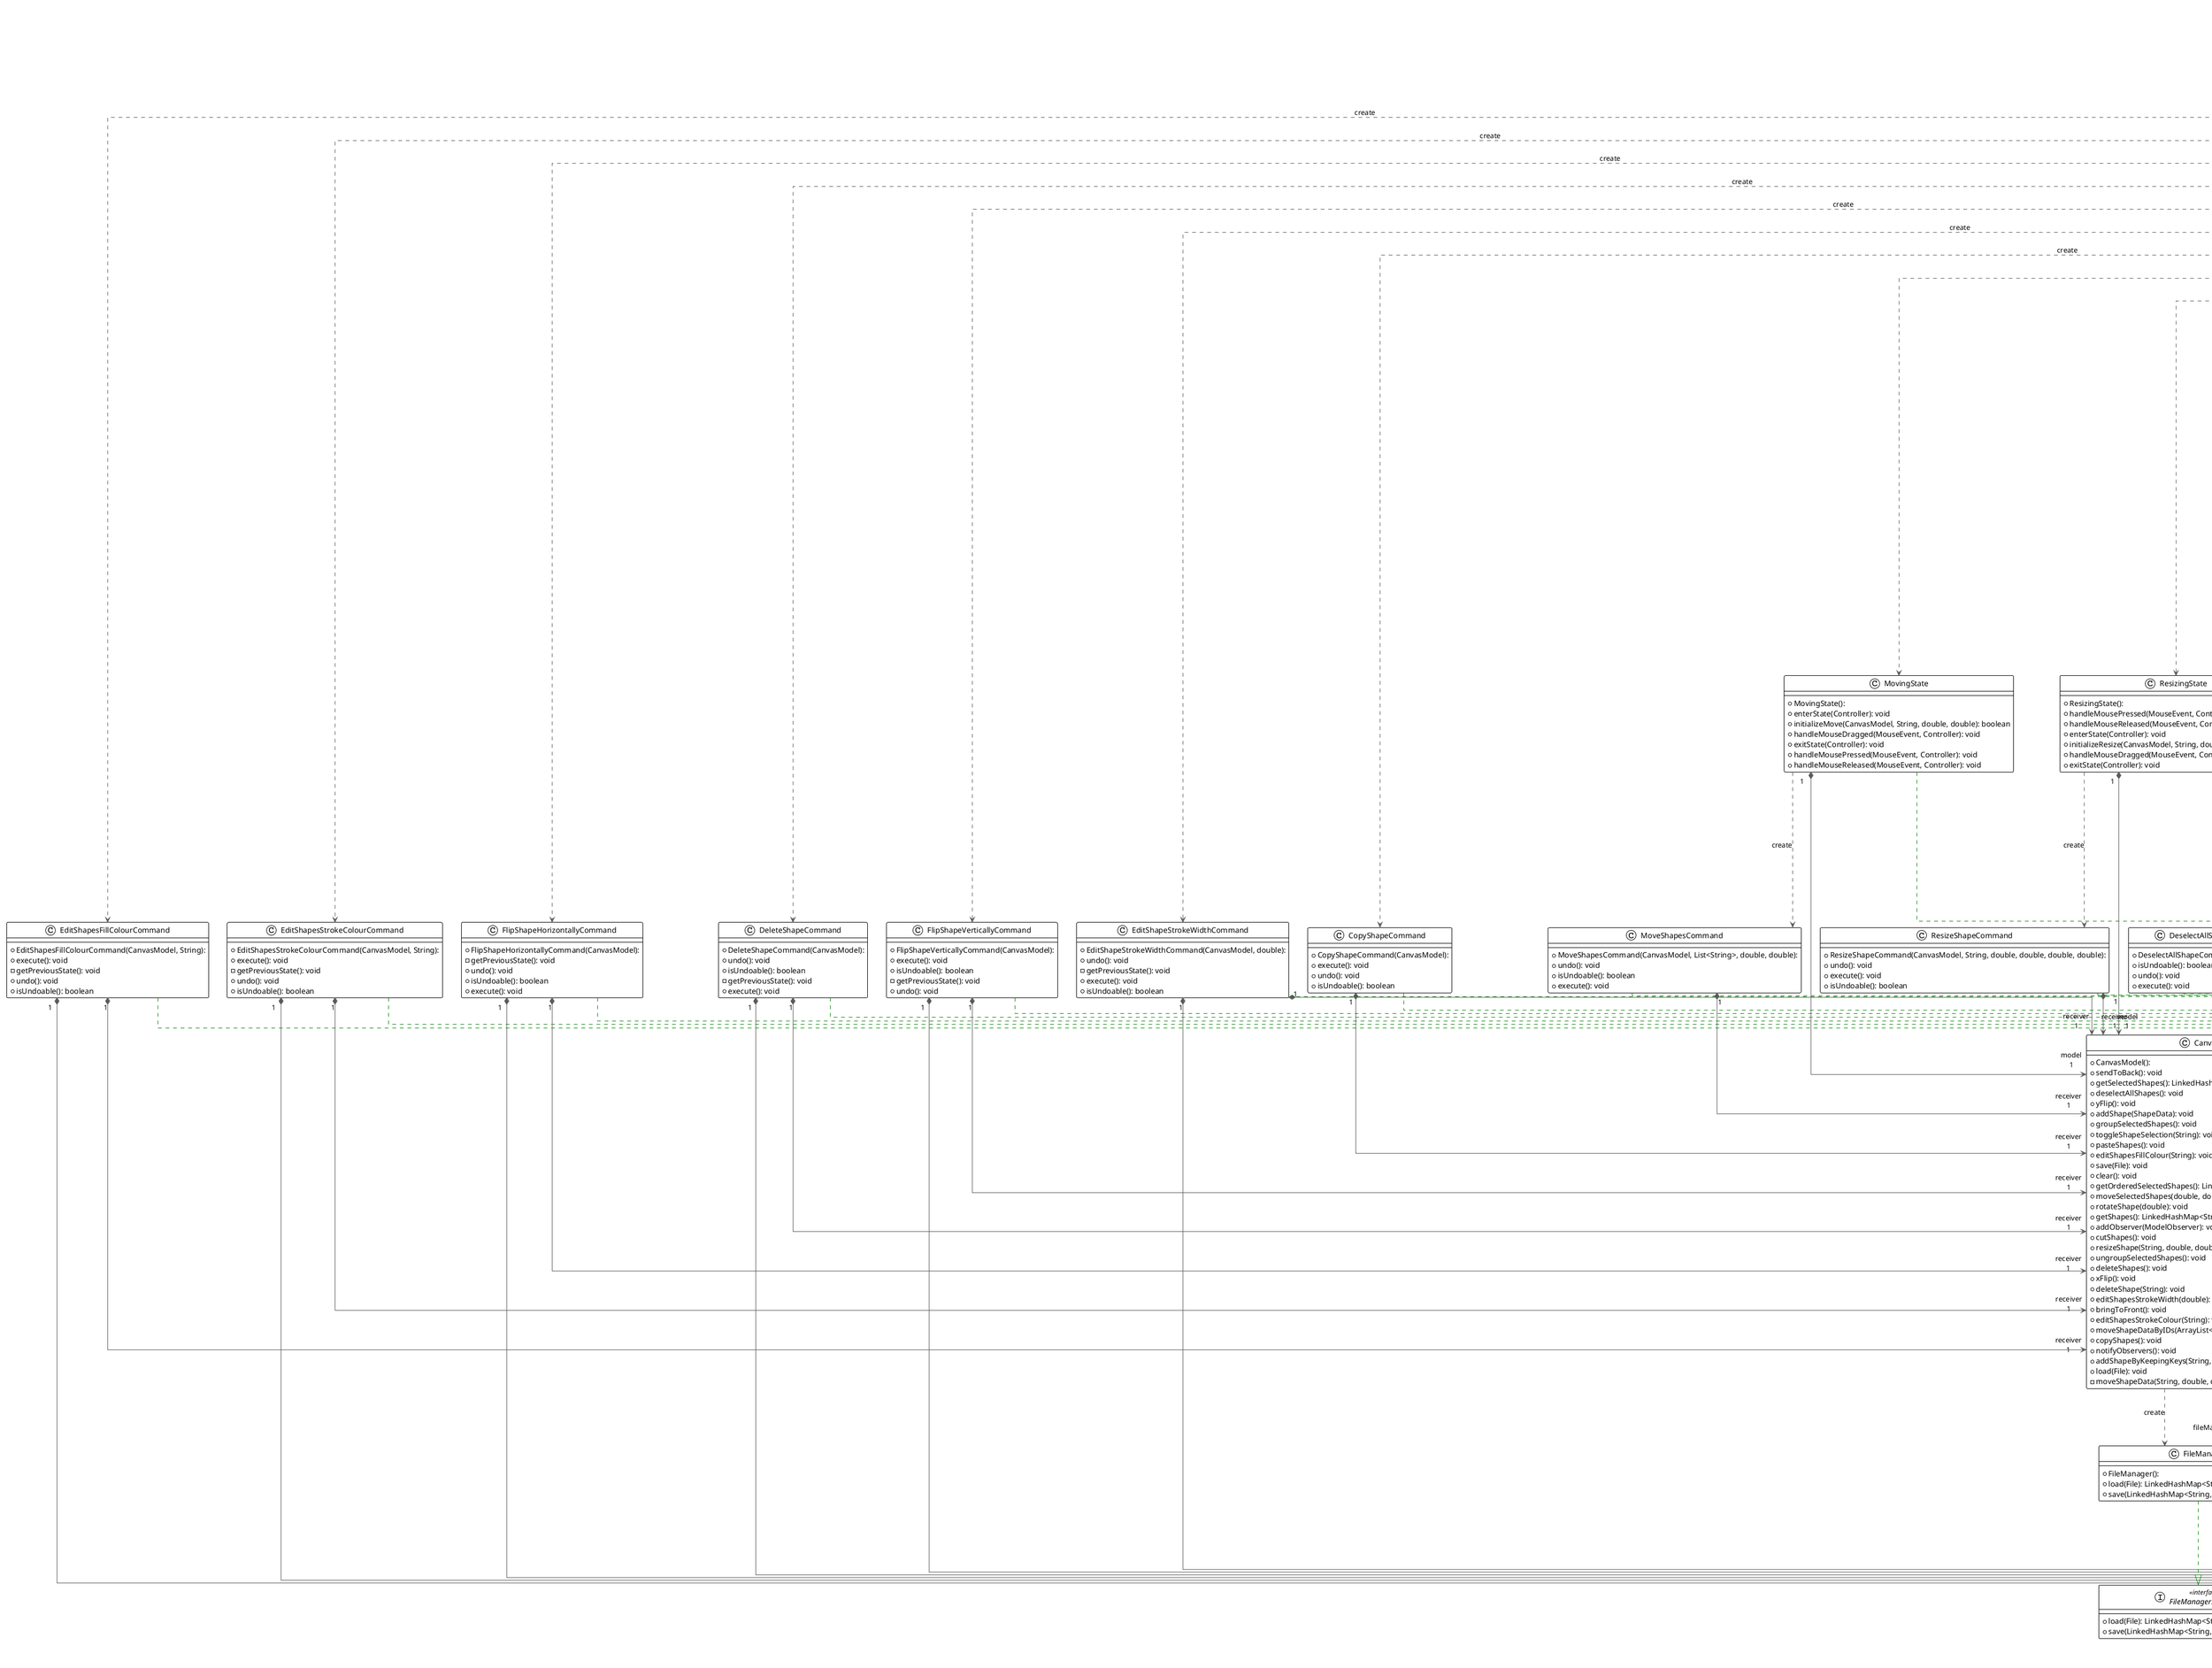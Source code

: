 @startuml

!theme plain
top to bottom direction
skinparam linetype ortho

class AddShapeCommand {
  + AddShapeCommand(CanvasModel, ShapeData):
  - getPreviousState(): void
  + execute(): void
  + isUndoable(): boolean
  + undo(): void
}
class BringToFrontCommand {
  + BringToFrontCommand(CanvasModel):
  - getPreviousState(): void
  + execute(): void
  + isUndoable(): boolean
  + undo(): void
}
class CanvasModel {
  + CanvasModel():
  + sendToBack(): void
  + getSelectedShapes(): LinkedHashMap<String, ShapeData>
  + deselectAllShapes(): void
  + yFlip(): void
  + addShape(ShapeData): void
  + groupSelectedShapes(): void
  + toggleShapeSelection(String): void
  + pasteShapes(): void
  + editShapesFillColour(String): void
  + save(File): void
  + clear(): void
  + getOrderedSelectedShapes(): LinkedHashMap<String, ShapeData>
  + moveSelectedShapes(double, double): void
  + rotateShape(double): void
  + getShapes(): LinkedHashMap<String, ShapeData>
  + addObserver(ModelObserver): void
  + cutShapes(): void
  + resizeShape(String, double, double): void
  + ungroupSelectedShapes(): void
  + deleteShapes(): void
  + xFlip(): void
  + deleteShape(String): void
  + editShapesStrokeWidth(double): void
  + bringToFront(): void
  + editShapesStrokeColour(String): void
  + moveShapeDataByIDs(ArrayList<String>, double, double): void
  + copyShapes(): void
  + notifyObservers(): void
  + addShapeByKeepingKeys(String, ShapeData): void
  + load(File): void
  - moveShapeData(String, double, double): void
}
interface CanvasModelInterface << interface >> {
  + clear(): void
  + addObserver(ModelObserver): void
  + notifyObservers(): void
  + save(File): void
  + addShape(ShapeData): void
  + deleteShapes(): void
  + load(File): void
}
class CanvasView {
  + CanvasView(Pane, StackPane, ScrollPane, Canvas):
  - getPolygonAlertPane(): Pane
  + clear(): void
  + updatePreviewShapeGeometry(double, double, double, double): void
  + updateResizeHandle(Node): void
  + setCanvasScrollableAndResizable(TextField, TextField, ToggleButton): void
  + drawAllFromScratch(LinkedHashMap<String, Node>): void
  + insertPolygonAlertPane(Pane, AnchorPane): void
  + getResizeHandle(): Rectangle
  + stylePreviewShape(): void
  + erase(Node): void
  + createPolygonAlertPane(Button): Pane
  + removePolygonAlertPane(Pane, AnchorPane): void
  + setPreviewShape(Shape): void
  + zoomListener(ObservableValue<Number>, Number, Number): void
  + drawGrid(): void
  - bindTextFieldToCanvasSize(TextField, TextField, ToggleButton): void
  + setUnselectedState(Node): void
  + setPolygonVerticesPreview(double, double): void
  + setGridSize(double): void
  + rotatePreview(double): void
  - setCanvasClippable(): void
  + draw(Node): void
  + paintPreview(): void
  + erasePolygonVerticesPreview(): void
  + deletePreview(): void
  + clearGrid(): void
  + setSelectedEffect(Node): void
  + isPreviewShapeNotNull(): boolean
}
interface CanvasViewInterface << interface >> {
  + draw(Node): void
  + drawAllFromScratch(LinkedHashMap<String, Node>): void
  + clear(): void
  + erase(Node): void
}
class CircularSlider {
  + CircularSlider():
  - setupUI(): void
  + getAngle(): double
  + onThumbMouseDraggedProperty(): ObjectProperty<EventHandler<MouseEvent>>
  + setAngle(double): void
  + angleProperty(): DoubleProperty
  + setOnThumbMouseReleased(EventHandler<MouseEvent>): void
  + onThumbMouseReleasedProperty(): ObjectProperty<EventHandler<MouseEvent>>
  - setupEvents(): void
  - updateThumbPosition(): void
  - handleMouseDragInternal(MouseEvent): void
  # layoutChildren(): void
  + getOnThumbMouseReleased(): EventHandler<MouseEvent>
  + getOnThumbMouseDragged(): EventHandler<MouseEvent>
  - updateAngle(double, double): void
  + setOnThumbMouseDragged(EventHandler<MouseEvent>): void
}
interface Command << interface >> {
  + isUndoable(): boolean
  + execute(): void
  + undo(): void
}
class CommandManager {
  + CommandManager():
  + executeCommand(Command): void
  + clear(): void
  + isUndoStackEmpty(): boolean
  + undo(): void
}
class Controller {
  + Controller():
  + onEllipseButtonSelected(ActionEvent): void
  - onRotationSliderMouseReleased(MouseEvent): void
  + onSendToBackAction(ActionEvent): void
  + onCloseButtonAction(ActionEvent): void
  + setOnMouseDragged(MouseEvent): void
  + onPasteButtonAction(ActionEvent): void
  + onFlipHorizontallyAction(ActionEvent): void
  + setOnMouseReleased(MouseEvent): void
  + update(): void
  + onSaveFileButtonAction(ActionEvent): void
  + onOpenFileButtonAction(ActionEvent): void
  + onEraseShapeButtonAction(ActionEvent): void
  + onCopyShapeButtonAction(ActionEvent): void
  + initialize(): void
  + onSelectToEditButtonSelected(ActionEvent): void
  + onFillColorToChangePickerAction(ActionEvent): void
  + onBringToFrontAction(ActionEvent): void
  + onLineButtonSelected(ActionEvent): void
  + onStrokeColorToChangePickerAction(ActionEvent): void
  - setupListeners(): void
  - initializeStates(): void
  + onToggleGridButtonAction(ActionEvent): void
  + addFocusListener(): void
  + onSelectToolButtonSelected(ActionEvent): void
  + onCutShapeButtonAction(ActionEvent): void
  + onUndoButtonAction(ActionEvent): void
  + onGroupButtonAction(ActionEvent): void
  + onRectangleButtonSelected(ActionEvent): void
  + onUngroupButtonAction(ActionEvent): void
  + onMinimizeButtonAction(ActionEvent): void
  - deselectOtherShapeTools(ToggleButton): void
  + onNewCanvasButtonAction(ActionEvent): void
  - toWebColor(Color): String
  + onPolygonButtonSelected(ActionEvent): void
  - onRotationSliderMouseDragged(MouseEvent): void
  + onFlipVerticallyAction(ActionEvent): void
  - onTitleBarPressed(MouseEvent): void
  + onWriteTextButtonAction(ActionEvent): void
  - onTitleBarDragged(MouseEvent): void
}
class CopyShapeCommand {
  + CopyShapeCommand(CanvasModel):
  + execute(): void
  + undo(): void
  + isUndoable(): boolean
}
class CutShapeCommand {
  + CutShapeCommand(CanvasModel):
  + isUndoable(): boolean
  - getPreviousState(): void
  + undo(): void
  + execute(): void
}
class DeleteShapeCommand {
  + DeleteShapeCommand(CanvasModel):
  + undo(): void
  + isUndoable(): boolean
  - getPreviousState(): void
  + execute(): void
}
class DeselectAllShapeCommand {
  + DeselectAllShapeCommand(CanvasModel):
  + isUndoable(): boolean
  + undo(): void
  + execute(): void
}
class EditShapeStrokeWidthCommand {
  + EditShapeStrokeWidthCommand(CanvasModel, double):
  + undo(): void
  - getPreviousState(): void
  + execute(): void
  + isUndoable(): boolean
}
class EditShapesFillColourCommand {
  + EditShapesFillColourCommand(CanvasModel, String):
  + execute(): void
  - getPreviousState(): void
  + undo(): void
  + isUndoable(): boolean
}
class EditShapesStrokeColourCommand {
  + EditShapesStrokeColourCommand(CanvasModel, String):
  + execute(): void
  - getPreviousState(): void
  + undo(): void
  + isUndoable(): boolean
}
class EllipseAdapter {
  + EllipseAdapter():
  + toFXShape(ShapeData): Shape
}
class EllipseData {
  + EllipseData():
  + resize(double, double): void
}
class EllipseDataFactory {
  + EllipseDataFactory():
  + createShapeData(ArrayList<Double>, String, String, double, double): ShapeData
}
class FileManager {
  + FileManager():
  + load(File): LinkedHashMap<String, ShapeData>
  + save(LinkedHashMap<String, ShapeData>, File): void
}
interface FileManagerInterface << interface >> {
  + load(File): LinkedHashMap<String, ShapeData>
  + save(LinkedHashMap<String, ShapeData>, File): void
}
class FlipShapeHorizontallyCommand {
  + FlipShapeHorizontallyCommand(CanvasModel):
  - getPreviousState(): void
  + undo(): void
  + isUndoable(): boolean
  + execute(): void
}
class FlipShapeVerticallyCommand {
  + FlipShapeVerticallyCommand(CanvasModel):
  + execute(): void
  + isUndoable(): boolean
  - getPreviousState(): void
  + undo(): void
}
class GroupShapesCommand {
  + GroupShapesCommand(CanvasModel):
  + undo(): void
  + execute(): void
  + isUndoable(): boolean
}
class GroupedShapesAdapter {
  + GroupedShapesAdapter(ShapeConverter):
  + toFXShape(ShapeData): Group
}
class GroupedShapesData {
  + GroupedShapesData():
  + add(ShapeData): void
  + remove(ShapeData): void
  + clone(): ShapeData
  + resize(double, double): void
}
class Highlighter {
  + Highlighter():
  + unhighlightShape(Node): void
  + highlightShape(Node): void
}
class IdleState {
  + IdleState():
  + handleMousePressed(MouseEvent, Controller): void
  + handleMouseDragged(MouseEvent, Controller): void
  + exitState(Controller): void
  + enterState(Controller): void
  + handleMouseReleased(MouseEvent, Controller): void
}
class LineAdapter {
  + LineAdapter():
  + toFXShape(ShapeData): Shape
}
class LineData {
  + LineData():
  + resize(double, double): void
}
class LineDataFactory {
  + LineDataFactory():
  + createShapeData(ArrayList<Double>, String, String, double, double): ShapeData
}
class MainApplication {
  + MainApplication():
  + main(String[]): void
  + start(Stage): void
}
interface ModelObserver << interface >> {
  + update(): void
}
class MoveShapesCommand {
  + MoveShapesCommand(CanvasModel, List<String>, double, double):
  + undo(): void
  + isUndoable(): boolean
  + execute(): void
}
class MovingState {
  + MovingState():
  + enterState(Controller): void
  + initializeMove(CanvasModel, String, double, double): boolean
  + handleMouseDragged(MouseEvent, Controller): void
  + exitState(Controller): void
  + handleMousePressed(MouseEvent, Controller): void
  + handleMouseReleased(MouseEvent, Controller): void
}
class PasteShapeCommand {
  + PasteShapeCommand(CanvasModel):
  - getPreviousState(): void
  + isUndoable(): boolean
  + execute(): void
  + undo(): void
}
class PolygonAdapter {
  + PolygonAdapter():
  + toFXShape(ShapeData): Shape
}
class PolygonData {
  + PolygonData():
  + resize(double, double): void
  + clone(): ShapeData
}
class PolygonDataFactory {
  + PolygonDataFactory():
  + createShapeData(ArrayList<Double>, String, String, double, double): ShapeData
}
class PolygonDrawingState {
  + PolygonDrawingState(Controller):
  + handleMouseReleased(MouseEvent, Controller): void
  + enterState(Controller): void
  + handleMousePressed(MouseEvent, Controller): void
  + confirmPolygon(Event): void
  + exitState(Controller): void
  + handleMouseDragged(MouseEvent, Controller): void
}
class RectangleAdapter {
  + RectangleAdapter():
  + toFXShape(ShapeData): Shape
}
class RectangleData {
  + RectangleData():
  + resize(double, double): void
}
class RectangleDataFactory {
  + RectangleDataFactory():
  + createShapeData(ArrayList<Double>, String, String, double, double): ShapeData
}
class RegularDrawingState {
  + RegularDrawingState():
  + handleMousePressed(MouseEvent, Controller): void
  + handleMouseDragged(MouseEvent, Controller): void
  + exitState(Controller): void
  + handleMouseReleased(MouseEvent, Controller): void
  + enterState(Controller): void
}
class ResizeShapeCommand {
  + ResizeShapeCommand(CanvasModel, String, double, double, double, double):
  + undo(): void
  + execute(): void
  + isUndoable(): boolean
}
class ResizingState {
  + ResizingState():
  + handleMousePressed(MouseEvent, Controller): void
  + handleMouseReleased(MouseEvent, Controller): void
  + enterState(Controller): void
  + initializeResize(CanvasModel, String, double, double): boolean
  + handleMouseDragged(MouseEvent, Controller): void
  + exitState(Controller): void
}
class RotateShapeCommand {
  + RotateShapeCommand(CanvasModel, double):
  - getPreviousState(): void
  + isUndoable(): boolean
  + execute(): void
  + undo(): void
}
class SelectShapeCommand {
  + SelectShapeCommand(CanvasModel, String):
  + undo(): void
  + execute(): void
  + isUndoable(): boolean
}
class SelectionPropertyObserver {
  + SelectionPropertyObserver(CanvasModel, Node[]):
  + update(): void
}
class SelectionState {
  + SelectionState():
  + handleMouseDragged(MouseEvent, Controller): void
  + handleMousePressed(MouseEvent, Controller): void
  + exitState(Controller): void
  + handleMouseReleased(MouseEvent, Controller): void
  + enterState(Controller): void
}
class SendToBackCommand {
  + SendToBackCommand(CanvasModel):
  + execute(): void
  + undo(): void
  - getPreviousState(): void
  + isUndoable(): boolean
}
interface ShapeAdapterInterface << interface >> {
  + toFXShape(ShapeData): Node
}
class ShapeConverter {
  + ShapeConverter():
  + convert(ShapeData): Node
}
class ShapeData {
  + ShapeData():
  + add(ShapeData): void
  + clone(): ShapeData
  + remove(ShapeData): void
  + isXFlipped(): boolean
  + resize(double, double): void
  + isYFlipped(): boolean
  + isSelected(): boolean
}
interface ShapeDataFactory << interface >> {
  + createShapeData(ArrayList<Double>, String, String, double, double): ShapeData
}
class ShapesClipboard {
  + ShapesClipboard():
  + copyToClipboard(HashMap<String, ShapeData>): void
  + getPasteOffset(): double
  + getClipboard(): ArrayList<ShapeData>
}
interface State << interface >> {
  + exitState(Controller): void
  + handleMousePressed(MouseEvent, Controller): void
  + handleMouseReleased(MouseEvent, Controller): void
  + enterState(Controller): void
  + handleMouseDragged(MouseEvent, Controller): void
}
class TextAdapter {
  + TextAdapter():
  + toFXShape(ShapeData): Shape
}
class TextData {
  + TextData():
  + resize(double, double): void

}
class TextDataFactory {
  + TextDataFactory():
  + createShapeData(double, double, String, String, double, String, String, double, double): ShapeData
  + createShapeData(ArrayList<Double>, String, String, double, double): ShapeData
}
class TextDrawingState {
  + TextDrawingState():
  - finalizeTextInput(Controller, boolean): void
  + handleMousePressed(MouseEvent, Controller): void
  + handleMouseReleased(MouseEvent, Controller): void
  - cancelTextInput(Controller): void
  + enterState(Controller): void
  + handleMouseDragged(MouseEvent, Controller): void
  + exitState(Controller): void
}
class UngroupShapesCommand {
  + UngroupShapesCommand(CanvasModel):
  + undo(): void
  + isUndoable(): boolean
  + execute(): void
}

AddShapeCommand               "1" *-[#595959,plain]-> "receiver\n1" CanvasModel
AddShapeCommand                -[#008200,dashed]-^  Command
AddShapeCommand               "1" *-[#595959,plain]-> "previousState\n*" ShapeData
BringToFrontCommand           "1" *-[#595959,plain]-> "receiver\n1" CanvasModel
BringToFrontCommand            -[#008200,dashed]-^  Command
BringToFrontCommand           "1" *-[#595959,plain]-> "previousState\n*" ShapeData
CanvasModel                    -[#008200,dashed]-^  CanvasModelInterface
CanvasModel                    -[#595959,dashed]->  FileManager                   : "«create»"
CanvasModel                   "1" *-[#595959,plain]-> "fileManager\n1" FileManager
CanvasModel                    -[#595959,dashed]->  GroupedShapesData             : "«create»"
CanvasModel                   "1" *-[#595959,plain]-> "observers\n*" ModelObserver
CanvasModel                   "1" *-[#595959,plain]-> "shapes\n*" ShapeData
CanvasModel                   "1" *-[#595959,plain]-> "shapesClipboard\n1" ShapesClipboard
CanvasModel                    -[#595959,dashed]->  ShapesClipboard               : "«create»"
CanvasView                     -[#008200,dashed]-^  CanvasViewInterface
Controller                     -[#595959,dashed]->  BringToFrontCommand           : "«create»"
Controller                    "1" *-[#595959,plain]-> "canvasModel\n1" CanvasModel
Controller                     -[#595959,dashed]->  CanvasModel                   : "«create»"
Controller                     -[#595959,dashed]->  CanvasView                    : "«create»"
Controller                    "1" *-[#595959,plain]-> "canvasView\n1" CanvasView
Controller                    "1" *-[#595959,plain]-> "rotationSlider\n1" CircularSlider
Controller                     -[#595959,dashed]->  CommandManager                : "«create»"
Controller                    "1" *-[#595959,plain]-> "commandManager\n1" CommandManager
Controller                     -[#595959,dashed]->  CopyShapeCommand              : "«create»"
Controller                     -[#595959,dashed]->  CutShapeCommand               : "«create»"
Controller                     -[#595959,dashed]->  DeleteShapeCommand            : "«create»"
Controller                     -[#595959,dashed]->  EditShapeStrokeWidthCommand   : "«create»"
Controller                     -[#595959,dashed]->  EditShapesFillColourCommand   : "«create»"
Controller                     -[#595959,dashed]->  EditShapesStrokeColourCommand : "«create»"
Controller                     -[#595959,dashed]->  EllipseDataFactory            : "«create»"
Controller                     -[#595959,dashed]->  FlipShapeHorizontallyCommand  : "«create»"
Controller                     -[#595959,dashed]->  FlipShapeVerticallyCommand    : "«create»"
Controller                     -[#595959,dashed]->  GroupShapesCommand            : "«create»"
Controller                     -[#595959,dashed]->  IdleState                     : "«create»"
Controller                     -[#595959,dashed]->  LineDataFactory               : "«create»"
Controller                     -[#008200,dashed]-^  ModelObserver
Controller                     -[#595959,dashed]->  MovingState                   : "«create»"
Controller                     -[#595959,dashed]->  PasteShapeCommand             : "«create»"
Controller                     -[#595959,dashed]->  PolygonDataFactory            : "«create»"
Controller                     -[#595959,dashed]->  PolygonDrawingState           : "«create»"
Controller                     -[#595959,dashed]->  RectangleDataFactory          : "«create»"
Controller                     -[#595959,dashed]->  RegularDrawingState           : "«create»"
Controller                     -[#595959,dashed]->  ResizingState                 : "«create»"
Controller                     -[#595959,dashed]->  RotateShapeCommand            : "«create»"
Controller                     -[#595959,dashed]->  SelectionPropertyObserver     : "«create»"
Controller                     -[#595959,dashed]->  SelectionState                : "«create»"
Controller                     -[#595959,dashed]->  SendToBackCommand             : "«create»"
Controller                     -[#595959,dashed]->  ShapeConverter                : "«create»"
Controller                    "1" *-[#595959,plain]-> "shapeConverter\n1" ShapeConverter
Controller                    "1" *-[#595959,plain]-> "factory\n1" ShapeDataFactory
Controller                    "1" *-[#595959,plain]-> "currentState\n1" State
Controller                     -[#595959,dashed]->  TextDataFactory               : "«create»"
Controller                     -[#595959,dashed]->  TextDrawingState              : "«create»"
Controller                     -[#595959,dashed]->  UngroupShapesCommand          : "«create»"
CopyShapeCommand              "1" *-[#595959,plain]-> "receiver\n1" CanvasModel
CopyShapeCommand               -[#008200,dashed]-^  Command
CutShapeCommand               "1" *-[#595959,plain]-> "receiver\n1" CanvasModel
CutShapeCommand                -[#008200,dashed]-^  Command
CutShapeCommand               "1" *-[#595959,plain]-> "previousState\n*" ShapeData
DeleteShapeCommand            "1" *-[#595959,plain]-> "receiver\n1" CanvasModel
DeleteShapeCommand             -[#008200,dashed]-^  Command
DeleteShapeCommand            "1" *-[#595959,plain]-> "previousState\n*" ShapeData
DeselectAllShapeCommand       "1" *-[#595959,plain]-> "receiver\n1" CanvasModel
DeselectAllShapeCommand        -[#008200,dashed]-^  Command
EditShapeStrokeWidthCommand   "1" *-[#595959,plain]-> "receiver\n1" CanvasModel
EditShapeStrokeWidthCommand    -[#008200,dashed]-^  Command
EditShapeStrokeWidthCommand   "1" *-[#595959,plain]-> "previousState\n*" ShapeData
EditShapesFillColourCommand   "1" *-[#595959,plain]-> "receiver\n1" CanvasModel
EditShapesFillColourCommand    -[#008200,dashed]-^  Command
EditShapesFillColourCommand   "1" *-[#595959,plain]-> "previousState\n*" ShapeData
EditShapesStrokeColourCommand "1" *-[#595959,plain]-> "receiver\n1" CanvasModel
EditShapesStrokeColourCommand  -[#008200,dashed]-^  Command
EditShapesStrokeColourCommand "1" *-[#595959,plain]-> "previousState\n*" ShapeData
EllipseAdapter                 -[#008200,dashed]-^  ShapeAdapterInterface
EllipseData                    -[#000082,plain]-^  ShapeData
EllipseDataFactory             -[#595959,dashed]->  EllipseData                   : "«create»"
EllipseDataFactory             -[#008200,dashed]-^  ShapeDataFactory
FileManager                    -[#008200,dashed]-^  FileManagerInterface
FlipShapeHorizontallyCommand  "1" *-[#595959,plain]-> "receiver\n1" CanvasModel
FlipShapeHorizontallyCommand   -[#008200,dashed]-^  Command
FlipShapeHorizontallyCommand  "1" *-[#595959,plain]-> "previousState\n*" ShapeData
FlipShapeVerticallyCommand    "1" *-[#595959,plain]-> "receiver\n1" CanvasModel
FlipShapeVerticallyCommand     -[#008200,dashed]-^  Command
FlipShapeVerticallyCommand    "1" *-[#595959,plain]-> "previousState\n*" ShapeData
GroupShapesCommand            "1" *-[#595959,plain]-> "receiver\n1" CanvasModel
GroupShapesCommand             -[#008200,dashed]-^  Command
GroupShapesCommand            "1" *-[#595959,plain]-> "shapesBeforeGroup\n*" ShapeData
GroupedShapesAdapter           -[#008200,dashed]-^  ShapeAdapterInterface
GroupedShapesAdapter          "1" *-[#595959,plain]-> "converter\n1" ShapeConverter
GroupedShapesData              -[#000082,plain]-^  ShapeData
GroupedShapesData             "1" *-[#595959,plain]-> "children\n*" ShapeData
IdleState                      -[#008200,dashed]-^  State
LineAdapter                    -[#008200,dashed]-^  ShapeAdapterInterface
LineData                       -[#000082,plain]-^  ShapeData
LineDataFactory                -[#595959,dashed]->  LineData                      : "«create»"
LineDataFactory                -[#008200,dashed]-^  ShapeDataFactory
MainApplication                     -[#595959,dashed]->  Controller                   : "«create»"
MoveShapesCommand             "1" *-[#595959,plain]-> "receiver\n1" CanvasModel
MoveShapesCommand              -[#008200,dashed]-^  Command
MovingState                   "1" *-[#595959,plain]-> "model\n1" CanvasModel
MovingState                    -[#595959,dashed]->  MoveShapesCommand             : "«create»"
MovingState                    -[#008200,dashed]-^  State
PasteShapeCommand             "1" *-[#595959,plain]-> "receiver\n1" CanvasModel
PasteShapeCommand              -[#008200,dashed]-^  Command
PasteShapeCommand             "1" *-[#595959,plain]-> "previousState\n*" ShapeData
PolygonAdapter                 -[#008200,dashed]-^  ShapeAdapterInterface
PolygonData                    -[#000082,plain]-^  ShapeData
PolygonDataFactory             -[#595959,dashed]->  PolygonData                   : "«create»"
PolygonDataFactory             -[#008200,dashed]-^  ShapeDataFactory
PolygonDrawingState            -[#595959,dashed]->  AddShapeCommand               : "«create»"
PolygonDrawingState           "1" *-[#595959,plain]-> "context\n1" Controller
PolygonDrawingState            -[#008200,dashed]-^  State
RectangleAdapter               -[#008200,dashed]-^  ShapeAdapterInterface
RectangleData                  -[#000082,plain]-^  ShapeData
RectangleDataFactory           -[#595959,dashed]->  RectangleData                 : "«create»"
RectangleDataFactory           -[#008200,dashed]-^  ShapeDataFactory
RegularDrawingState            -[#595959,dashed]->  AddShapeCommand               : "«create»"
RegularDrawingState            -[#008200,dashed]-^  State
ResizeShapeCommand            "1" *-[#595959,plain]-> "receiver\n1" CanvasModel
ResizeShapeCommand             -[#008200,dashed]-^  Command
ResizingState                 "1" *-[#595959,plain]-> "model\n1" CanvasModel
ResizingState                  -[#595959,dashed]->  ResizeShapeCommand            : "«create»"
ResizingState                  -[#008200,dashed]-^  State
RotateShapeCommand            "1" *-[#595959,plain]-> "receiver\n1" CanvasModel
RotateShapeCommand             -[#008200,dashed]-^  Command
RotateShapeCommand            "1" *-[#595959,plain]-> "previousState\n*" ShapeData
SelectShapeCommand            "1" *-[#595959,plain]-> "receiver\n1" CanvasModel
SelectShapeCommand             -[#008200,dashed]-^  Command
SelectionPropertyObserver     "1" *-[#595959,plain]-> "canvasModel\n1" CanvasModel
SelectionPropertyObserver      -[#008200,dashed]-^  ModelObserver
SelectionState                 -[#595959,dashed]->  DeselectAllShapeCommand       : "«create»"
SelectionState                 -[#595959,dashed]->  SelectShapeCommand            : "«create»"
SelectionState                 -[#008200,dashed]-^  State
SendToBackCommand             "1" *-[#595959,plain]-> "receiver\n1" CanvasModel
SendToBackCommand              -[#008200,dashed]-^  Command
SendToBackCommand             "1" *-[#595959,plain]-> "previousState\n*" ShapeData
ShapeConverter                 -[#595959,dashed]->  EllipseAdapter                : "«create»"
ShapeConverter                 -[#595959,dashed]->  GroupedShapesAdapter          : "«create»"
ShapeConverter                 -[#595959,dashed]->  LineAdapter                   : "«create»"
ShapeConverter                 -[#595959,dashed]->  PolygonAdapter                : "«create»"
ShapeConverter                 -[#595959,dashed]->  RectangleAdapter              : "«create»"
ShapeConverter                "1" *-[#595959,plain]-> "adapters\n*" ShapeAdapterInterface
ShapeConverter                 -[#595959,dashed]->  TextAdapter                   : "«create»"
ShapesClipboard               "1" *-[#595959,plain]-> "clipboard\n*" ShapeData
TextAdapter                    -[#008200,dashed]-^  ShapeAdapterInterface
TextData                       -[#000082,plain]-^  ShapeData
TextDataFactory                -[#008200,dashed]-^  ShapeDataFactory
TextDataFactory                -[#595959,dashed]->  TextData                      : "«create»"
TextDrawingState               -[#595959,dashed]->  AddShapeCommand               : "«create»"
TextDrawingState               -[#008200,dashed]-^  State
TextDrawingState               -[#595959,dashed]->  TextDataFactory               : "«create»"
UngroupShapesCommand          "1" *-[#595959,plain]-> "receiver\n1" CanvasModel
UngroupShapesCommand           -[#008200,dashed]-^  Command
UngroupShapesCommand          "1" *-[#595959,plain]-> "groupThatWasUngrouped\n1" GroupedShapesData
@enduml
